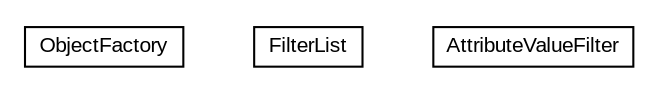 #!/usr/local/bin/dot
#
# Class diagram 
# Generated by UMLGraph version R5_6-24-gf6e263 (http://www.umlgraph.org/)
#

digraph G {
	edge [fontname="arial",fontsize=10,labelfontname="arial",labelfontsize=10];
	node [fontname="arial",fontsize=10,shape=plaintext];
	nodesep=0.25;
	ranksep=0.5;
	// nl.mineleni.cbsviewer.servlet.wms.xml.ObjectFactory
	c340 [label=<<table title="nl.mineleni.cbsviewer.servlet.wms.xml.ObjectFactory" border="0" cellborder="1" cellspacing="0" cellpadding="2" port="p" href="./ObjectFactory.html">
		<tr><td><table border="0" cellspacing="0" cellpadding="1">
<tr><td align="center" balign="center"> ObjectFactory </td></tr>
		</table></td></tr>
		</table>>, URL="./ObjectFactory.html", fontname="arial", fontcolor="black", fontsize=10.0];
	// nl.mineleni.cbsviewer.servlet.wms.xml.FilterList
	c341 [label=<<table title="nl.mineleni.cbsviewer.servlet.wms.xml.FilterList" border="0" cellborder="1" cellspacing="0" cellpadding="2" port="p" href="./FilterList.html">
		<tr><td><table border="0" cellspacing="0" cellpadding="1">
<tr><td align="center" balign="center"> FilterList </td></tr>
		</table></td></tr>
		</table>>, URL="./FilterList.html", fontname="arial", fontcolor="black", fontsize=10.0];
	// nl.mineleni.cbsviewer.servlet.wms.xml.AttributeValueFilter
	c342 [label=<<table title="nl.mineleni.cbsviewer.servlet.wms.xml.AttributeValueFilter" border="0" cellborder="1" cellspacing="0" cellpadding="2" port="p" href="./AttributeValueFilter.html">
		<tr><td><table border="0" cellspacing="0" cellpadding="1">
<tr><td align="center" balign="center"> AttributeValueFilter </td></tr>
		</table></td></tr>
		</table>>, URL="./AttributeValueFilter.html", fontname="arial", fontcolor="black", fontsize=10.0];
}

